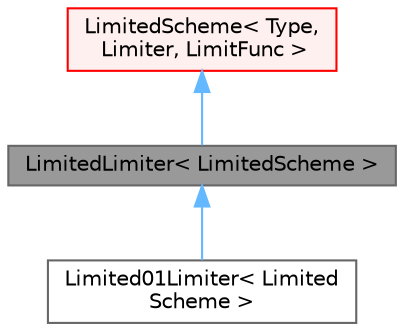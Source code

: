digraph "LimitedLimiter&lt; LimitedScheme &gt;"
{
 // LATEX_PDF_SIZE
  bgcolor="transparent";
  edge [fontname=Helvetica,fontsize=10,labelfontname=Helvetica,labelfontsize=10];
  node [fontname=Helvetica,fontsize=10,shape=box,height=0.2,width=0.4];
  Node1 [id="Node000001",label="LimitedLimiter\< LimitedScheme \>",height=0.2,width=0.4,color="gray40", fillcolor="grey60", style="filled", fontcolor="black",tooltip="Foam::LimitedLimiter."];
  Node2 -> Node1 [id="edge1_Node000001_Node000002",dir="back",color="steelblue1",style="solid",tooltip=" "];
  Node2 [id="Node000002",label="LimitedScheme\< Type,\l Limiter, LimitFunc \>",height=0.2,width=0.4,color="red", fillcolor="#FFF0F0", style="filled",URL="$classFoam_1_1LimitedScheme.html",tooltip="Class to create NVD/TVD limited weighting-factors."];
  Node1 -> Node7 [id="edge2_Node000001_Node000007",dir="back",color="steelblue1",style="solid",tooltip=" "];
  Node7 [id="Node000007",label="Limited01Limiter\< Limited\lScheme \>",height=0.2,width=0.4,color="gray40", fillcolor="white", style="filled",URL="$classFoam_1_1Limited01Limiter.html",tooltip="A LimitedLimiter with the range 0-1."];
}
